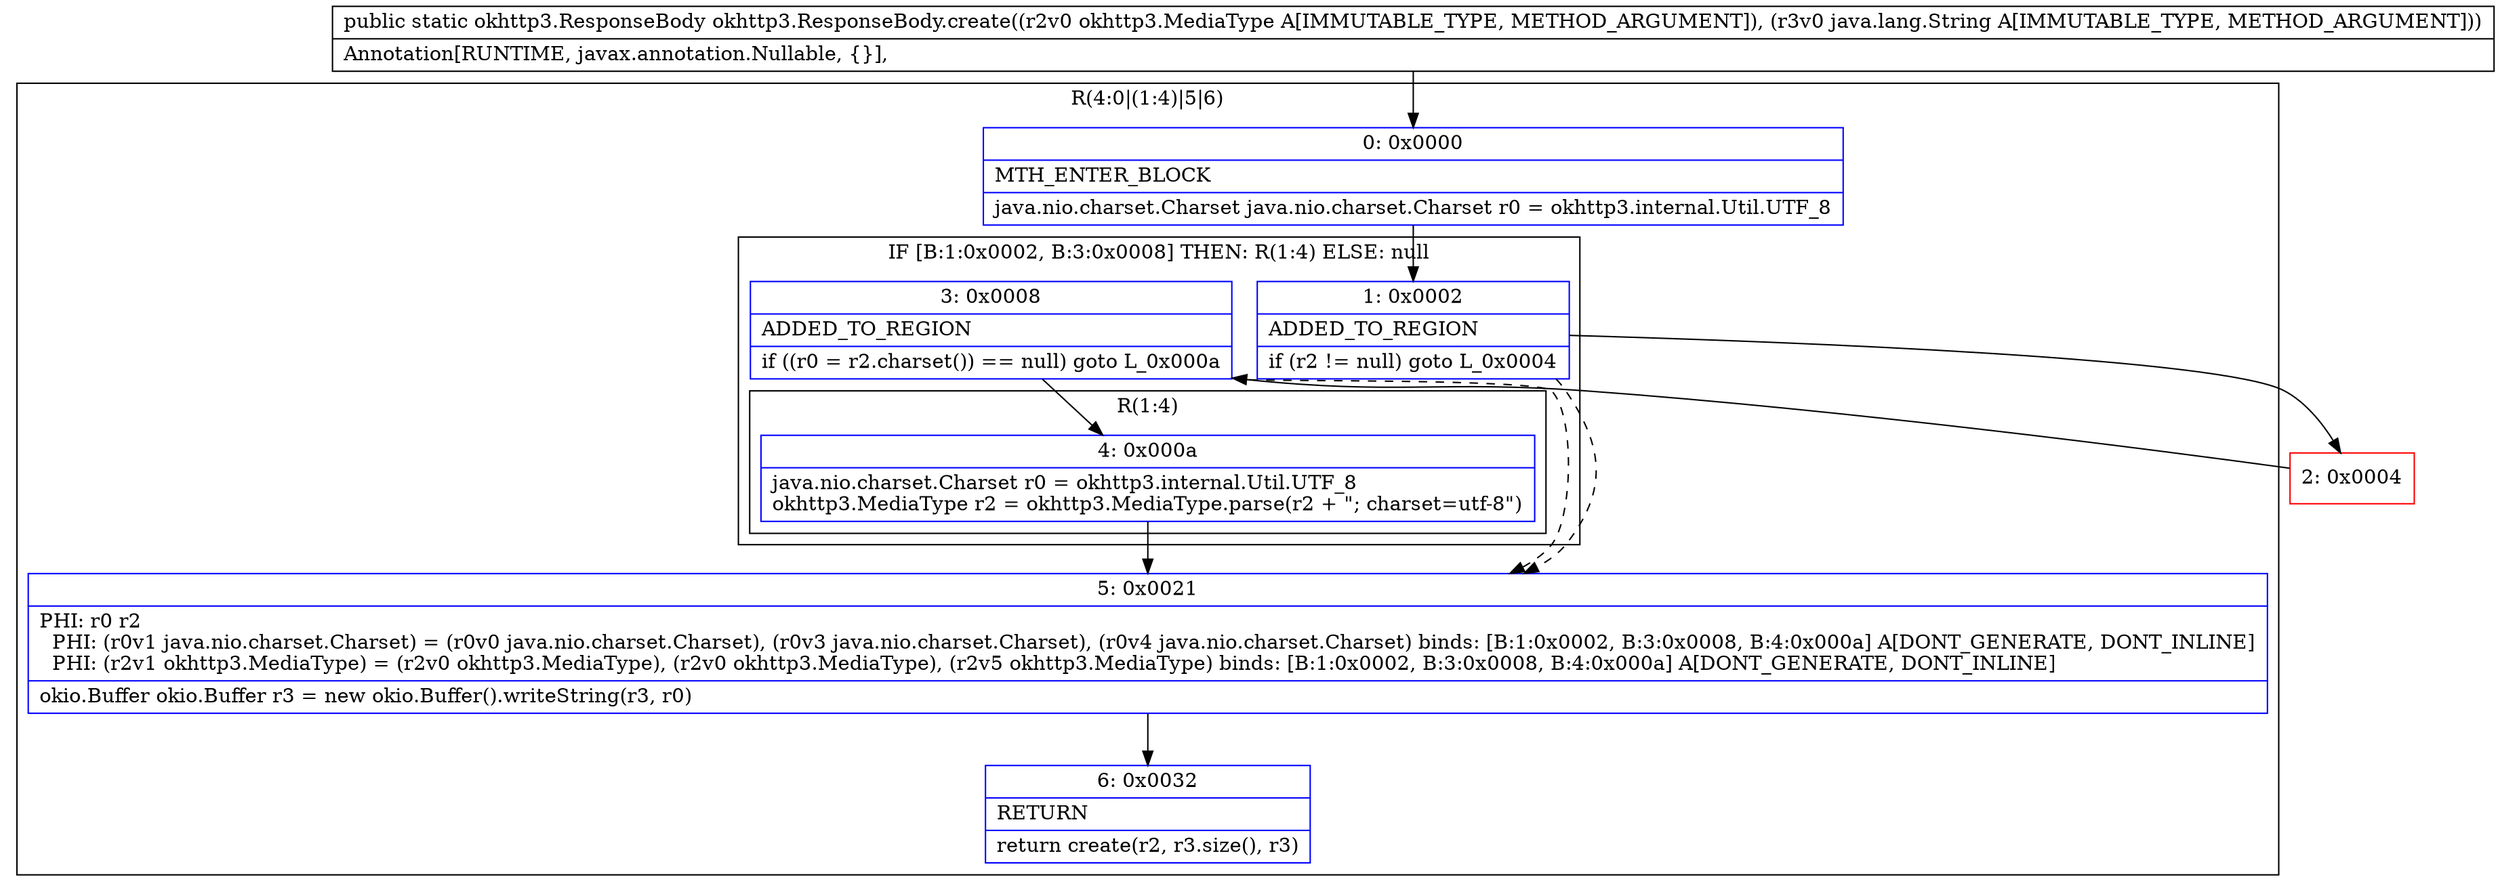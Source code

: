 digraph "CFG forokhttp3.ResponseBody.create(Lokhttp3\/MediaType;Ljava\/lang\/String;)Lokhttp3\/ResponseBody;" {
subgraph cluster_Region_1846582514 {
label = "R(4:0|(1:4)|5|6)";
node [shape=record,color=blue];
Node_0 [shape=record,label="{0\:\ 0x0000|MTH_ENTER_BLOCK\l|java.nio.charset.Charset java.nio.charset.Charset r0 = okhttp3.internal.Util.UTF_8\l}"];
subgraph cluster_IfRegion_1810894441 {
label = "IF [B:1:0x0002, B:3:0x0008] THEN: R(1:4) ELSE: null";
node [shape=record,color=blue];
Node_1 [shape=record,label="{1\:\ 0x0002|ADDED_TO_REGION\l|if (r2 != null) goto L_0x0004\l}"];
Node_3 [shape=record,label="{3\:\ 0x0008|ADDED_TO_REGION\l|if ((r0 = r2.charset()) == null) goto L_0x000a\l}"];
subgraph cluster_Region_463932151 {
label = "R(1:4)";
node [shape=record,color=blue];
Node_4 [shape=record,label="{4\:\ 0x000a|java.nio.charset.Charset r0 = okhttp3.internal.Util.UTF_8\lokhttp3.MediaType r2 = okhttp3.MediaType.parse(r2 + \"; charset=utf\-8\")\l}"];
}
}
Node_5 [shape=record,label="{5\:\ 0x0021|PHI: r0 r2 \l  PHI: (r0v1 java.nio.charset.Charset) = (r0v0 java.nio.charset.Charset), (r0v3 java.nio.charset.Charset), (r0v4 java.nio.charset.Charset) binds: [B:1:0x0002, B:3:0x0008, B:4:0x000a] A[DONT_GENERATE, DONT_INLINE]\l  PHI: (r2v1 okhttp3.MediaType) = (r2v0 okhttp3.MediaType), (r2v0 okhttp3.MediaType), (r2v5 okhttp3.MediaType) binds: [B:1:0x0002, B:3:0x0008, B:4:0x000a] A[DONT_GENERATE, DONT_INLINE]\l|okio.Buffer okio.Buffer r3 = new okio.Buffer().writeString(r3, r0)\l}"];
Node_6 [shape=record,label="{6\:\ 0x0032|RETURN\l|return create(r2, r3.size(), r3)\l}"];
}
Node_2 [shape=record,color=red,label="{2\:\ 0x0004}"];
MethodNode[shape=record,label="{public static okhttp3.ResponseBody okhttp3.ResponseBody.create((r2v0 okhttp3.MediaType A[IMMUTABLE_TYPE, METHOD_ARGUMENT]), (r3v0 java.lang.String A[IMMUTABLE_TYPE, METHOD_ARGUMENT]))  | Annotation[RUNTIME, javax.annotation.Nullable, \{\}], \l}"];
MethodNode -> Node_0;
Node_0 -> Node_1;
Node_1 -> Node_2;
Node_1 -> Node_5[style=dashed];
Node_3 -> Node_4;
Node_3 -> Node_5[style=dashed];
Node_4 -> Node_5;
Node_5 -> Node_6;
Node_2 -> Node_3;
}

